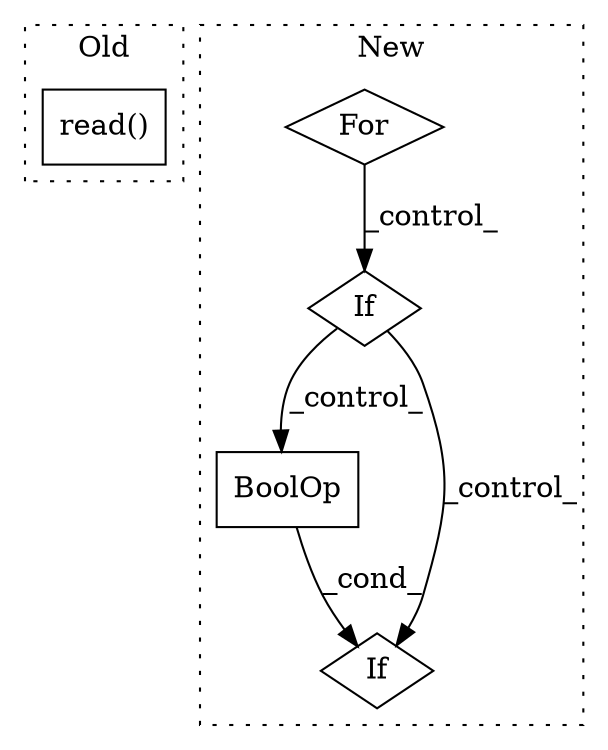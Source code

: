 digraph G {
subgraph cluster0 {
1 [label="read()" a="75" s="1500" l="13" shape="box"];
label = "Old";
style="dotted";
}
subgraph cluster1 {
2 [label="BoolOp" a="72" s="1988" l="51" shape="box"];
3 [label="If" a="96" s="1985" l="3" shape="diamond"];
4 [label="For" a="107" s="1837,1856" l="4,10" shape="diamond"];
5 [label="If" a="96" s="1866" l="3" shape="diamond"];
label = "New";
style="dotted";
}
2 -> 3 [label="_cond_"];
4 -> 5 [label="_control_"];
5 -> 2 [label="_control_"];
5 -> 3 [label="_control_"];
}